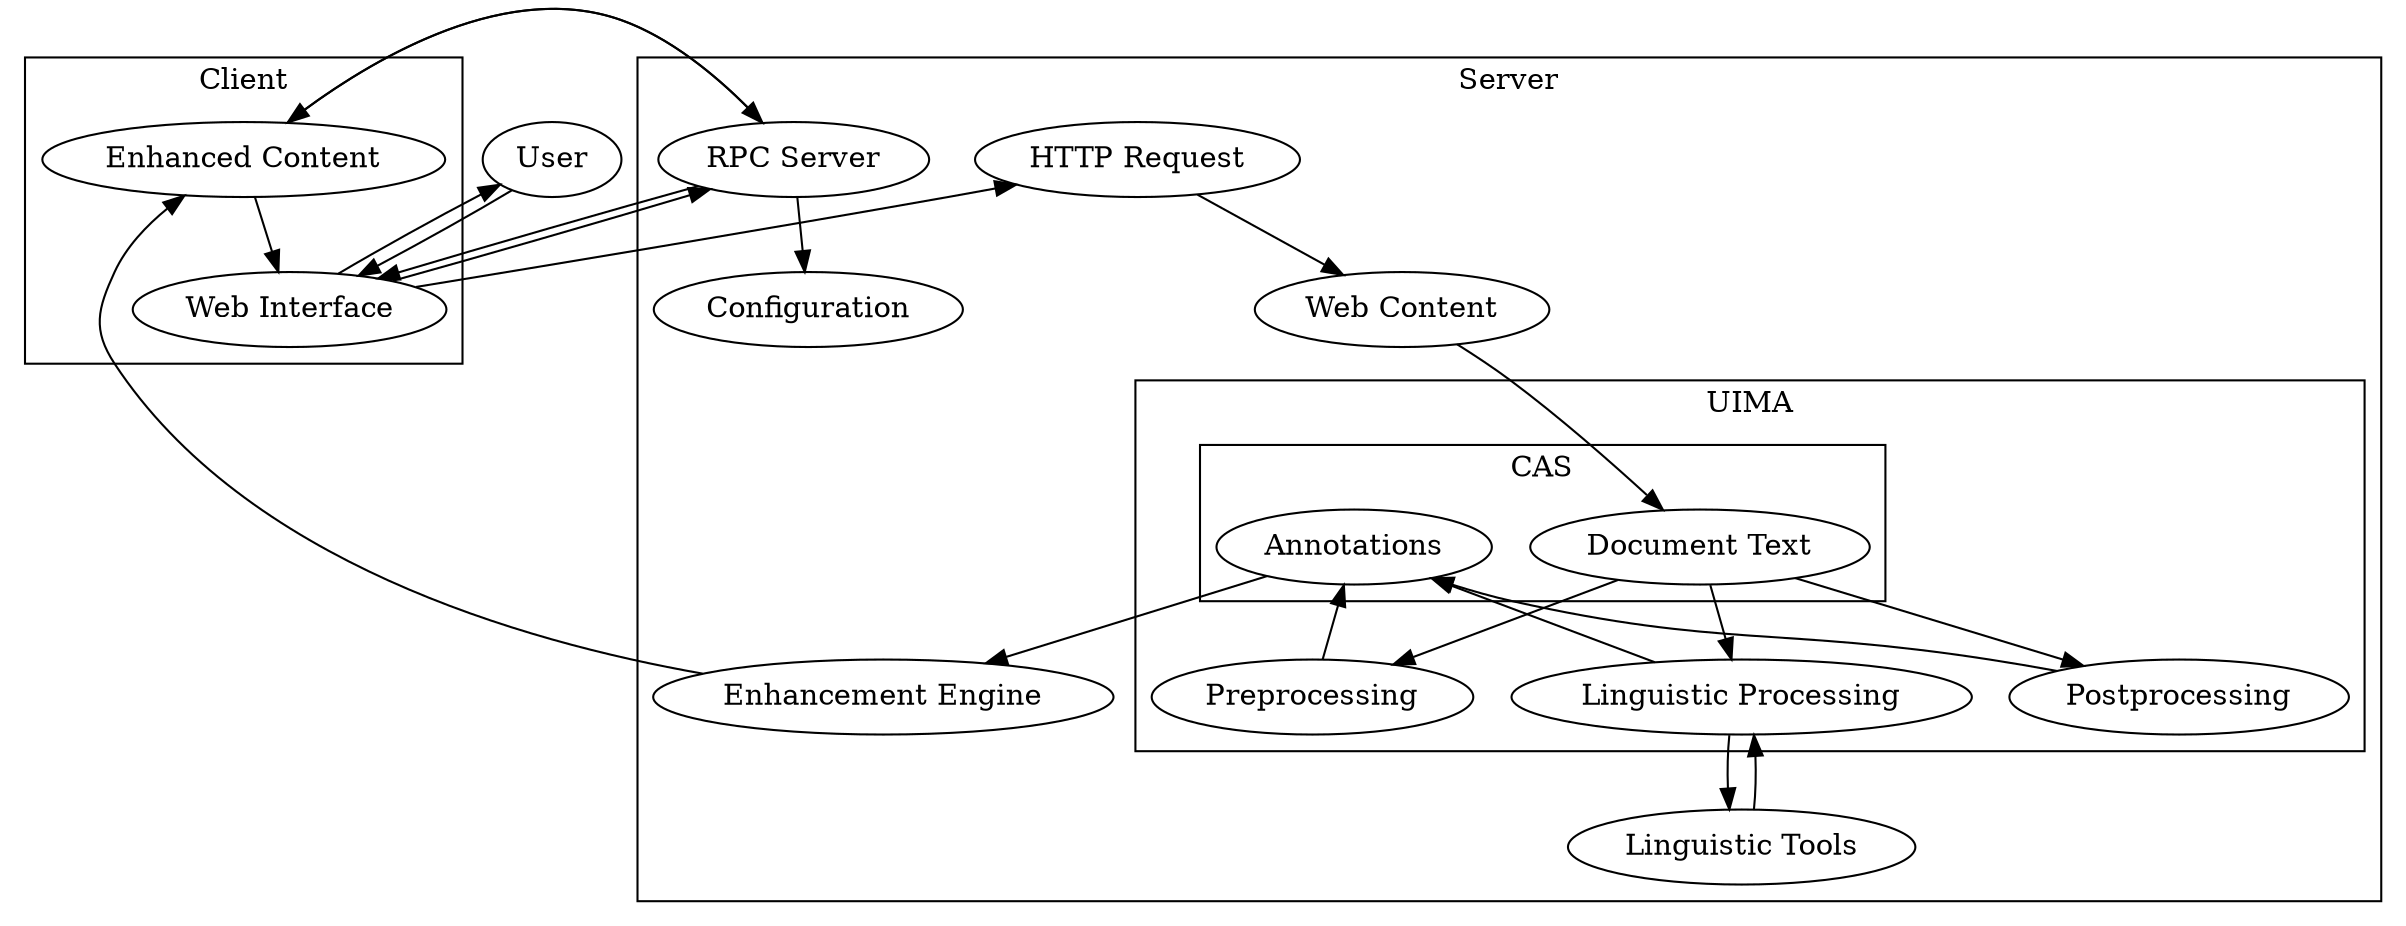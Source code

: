 digraph werti {
	subgraph cluster_Interface {
		label = "Client";
		"Web Interface";
		"Enhanced Content";
	}
	subgraph cluster_Server {
		label = "Server";
		 "Web Interface" -> "RPC Server";
		"RPC Server" -> "Web Interface";
		 "Enhanced Content" ->"RPC Server";
		"RPC Server" -> "Enhanced Content";
		"Linguistic Tools";
		"Web Interface" -> "HTTP Request";
			"Configuration";
			"Linguistic Tools";
		subgraph cluster_Uima {
			label = "UIMA";
			//Analysis Engine" -> " Analysis Engine " -> "Analysis Engine " -> " Analysis Engine" 
			subgraph cluster_CAS {
				label = CAS
				"Document Text";
				"Annotations";
			}
				"Document Text" -> "Preprocessing";
				"Document Text" -> "Linguistic Processing";
				"Document Text" -> "Postprocessing";
				"Preprocessing" -> "Annotations" ;
				"Linguistic Processing" -> "Annotations" ;
				"Postprocessing" -> "Annotations" ;
		}
		"Linguistic Processing" -> "Linguistic Tools";
		"Linguistic Tools"->"Linguistic Processing" ;
		"RPC Server" -> "Configuration";
		"Annotations" -> "Enhancement Engine" -> "Enhanced Content"; 
		"HTTP Request" -> "Web Content" -> "Document Text";
	}
	User ->"Web Interface";
	"Web Interface" -> "User";
	//"Enhanced Content" -> "RPC Server";
	"Enhanced Content" -> "Web Interface";
	//"Web Interface" -> "RPC Server";
}
